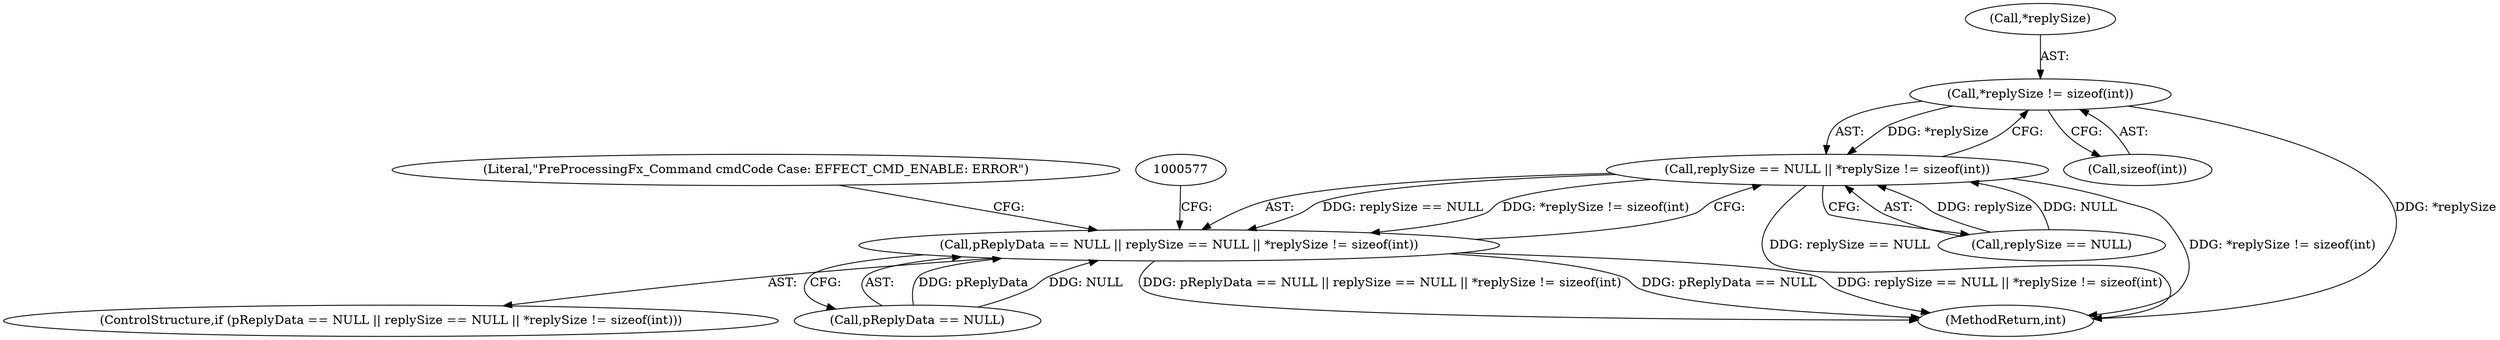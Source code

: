 digraph "0_Android_aeea52da00d210587fb3ed895de3d5f2e0264c88_9@API" {
"1000563" [label="(Call,*replySize != sizeof(int))"];
"1000559" [label="(Call,replySize == NULL || *replySize != sizeof(int))"];
"1000555" [label="(Call,pReplyData == NULL || replySize == NULL || *replySize != sizeof(int))"];
"1000570" [label="(Literal,\"PreProcessingFx_Command cmdCode Case: EFFECT_CMD_ENABLE: ERROR\")"];
"1000556" [label="(Call,pReplyData == NULL)"];
"1000555" [label="(Call,pReplyData == NULL || replySize == NULL || *replySize != sizeof(int))"];
"1000560" [label="(Call,replySize == NULL)"];
"1000564" [label="(Call,*replySize)"];
"1000566" [label="(Call,sizeof(int))"];
"1000554" [label="(ControlStructure,if (pReplyData == NULL || replySize == NULL || *replySize != sizeof(int)))"];
"1000559" [label="(Call,replySize == NULL || *replySize != sizeof(int))"];
"1000563" [label="(Call,*replySize != sizeof(int))"];
"1001318" [label="(MethodReturn,int)"];
"1000563" -> "1000559"  [label="AST: "];
"1000563" -> "1000566"  [label="CFG: "];
"1000564" -> "1000563"  [label="AST: "];
"1000566" -> "1000563"  [label="AST: "];
"1000559" -> "1000563"  [label="CFG: "];
"1000563" -> "1001318"  [label="DDG: *replySize"];
"1000563" -> "1000559"  [label="DDG: *replySize"];
"1000559" -> "1000555"  [label="AST: "];
"1000559" -> "1000560"  [label="CFG: "];
"1000560" -> "1000559"  [label="AST: "];
"1000555" -> "1000559"  [label="CFG: "];
"1000559" -> "1001318"  [label="DDG: replySize == NULL"];
"1000559" -> "1001318"  [label="DDG: *replySize != sizeof(int)"];
"1000559" -> "1000555"  [label="DDG: replySize == NULL"];
"1000559" -> "1000555"  [label="DDG: *replySize != sizeof(int)"];
"1000560" -> "1000559"  [label="DDG: replySize"];
"1000560" -> "1000559"  [label="DDG: NULL"];
"1000555" -> "1000554"  [label="AST: "];
"1000555" -> "1000556"  [label="CFG: "];
"1000556" -> "1000555"  [label="AST: "];
"1000570" -> "1000555"  [label="CFG: "];
"1000577" -> "1000555"  [label="CFG: "];
"1000555" -> "1001318"  [label="DDG: pReplyData == NULL || replySize == NULL || *replySize != sizeof(int)"];
"1000555" -> "1001318"  [label="DDG: pReplyData == NULL"];
"1000555" -> "1001318"  [label="DDG: replySize == NULL || *replySize != sizeof(int)"];
"1000556" -> "1000555"  [label="DDG: pReplyData"];
"1000556" -> "1000555"  [label="DDG: NULL"];
}
